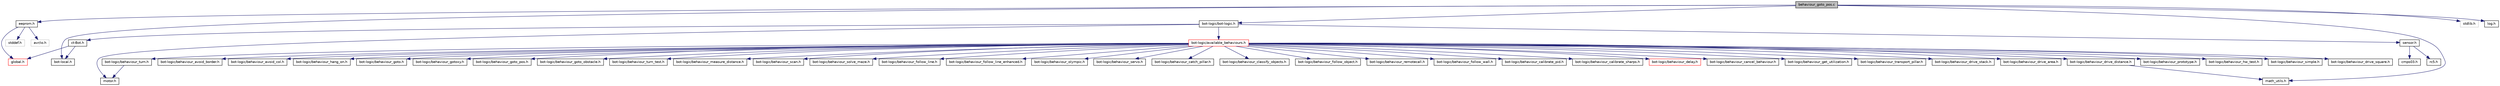 digraph G
{
  edge [fontname="Helvetica",fontsize="10",labelfontname="Helvetica",labelfontsize="10"];
  node [fontname="Helvetica",fontsize="10",shape=record];
  Node1 [label="behaviour_goto_pos.c",height=0.2,width=0.4,color="black", fillcolor="grey75", style="filled" fontcolor="black"];
  Node1 -> Node2 [color="midnightblue",fontsize="10",style="solid",fontname="Helvetica"];
  Node2 [label="bot-logic/bot-logic.h",height=0.2,width=0.4,color="black", fillcolor="white", style="filled",URL="$bot-logic_8h.html",tooltip="High-Level-Routinen fuer die Steuerung des c&#39;t-Bots."];
  Node2 -> Node3 [color="midnightblue",fontsize="10",style="solid",fontname="Helvetica"];
  Node3 [label="ct-Bot.h",height=0.2,width=0.4,color="black", fillcolor="white", style="filled",URL="$ct-Bot_8h.html",tooltip="globale Schalter fuer die einzelnen Bot-Funktionalitaeten"];
  Node3 -> Node4 [color="midnightblue",fontsize="10",style="solid",fontname="Helvetica"];
  Node4 [label="global.h",height=0.2,width=0.4,color="red", fillcolor="white", style="filled",URL="$global_8h.html",tooltip="Allgemeine Definitionen und Datentypen."];
  Node3 -> Node5 [color="midnightblue",fontsize="10",style="solid",fontname="Helvetica"];
  Node5 [label="bot-local.h",height=0.2,width=0.4,color="black", fillcolor="white", style="filled",URL="$bot-local_8h.html",tooltip="Konstanten, die den Bot an reale Umgebungen anpassen."];
  Node2 -> Node6 [color="midnightblue",fontsize="10",style="solid",fontname="Helvetica"];
  Node6 [label="motor.h",height=0.2,width=0.4,color="black", fillcolor="white", style="filled",URL="$motor_8h.html",tooltip="High-Level Routinen fuer die Motorsteuerung des c&#39;t-Bots."];
  Node2 -> Node7 [color="midnightblue",fontsize="10",style="solid",fontname="Helvetica"];
  Node7 [label="sensor.h",height=0.2,width=0.4,color="black", fillcolor="white", style="filled",URL="$sensor_8h.html",tooltip="Architekturunabhaengiger Teil der Sensorsteuerung."];
  Node7 -> Node8 [color="midnightblue",fontsize="10",style="solid",fontname="Helvetica"];
  Node8 [label="rc5.h",height=0.2,width=0.4,color="black", fillcolor="white", style="filled",URL="$rc5_8h.html",tooltip="RC5-Fernbedienung / Basic-Tasten-Handler."];
  Node7 -> Node9 [color="midnightblue",fontsize="10",style="solid",fontname="Helvetica"];
  Node9 [label="cmps03.h",height=0.2,width=0.4,color="black", fillcolor="white", style="filled",URL="$cmps03_8h.html",tooltip="CMPS03-Treiber."];
  Node2 -> Node10 [color="midnightblue",fontsize="10",style="solid",fontname="Helvetica"];
  Node10 [label="bot-logic/available_behaviours.h",height=0.2,width=0.4,color="red", fillcolor="white", style="filled",URL="$available__behaviours_8h.html",tooltip="globale Schalter fuer die einzelnen Verhalten"];
  Node10 -> Node11 [color="midnightblue",fontsize="10",style="solid",fontname="Helvetica"];
  Node11 [label="bot-logic/behaviour_prototype.h",height=0.2,width=0.4,color="black", fillcolor="white", style="filled",URL="$behaviour__prototype_8h.html",tooltip="Rohling fuer eigene Verhalten."];
  Node10 -> Node12 [color="midnightblue",fontsize="10",style="solid",fontname="Helvetica"];
  Node12 [label="bot-logic/behaviour_hw_test.h",height=0.2,width=0.4,color="black", fillcolor="white", style="filled",URL="$behaviour__hw__test_8h.html",tooltip="Testcode fuer die Bot-Hardware (ehemals TEST_AVAILABLE_ANALOG, _DIGITAL, _MOTOR)"];
  Node10 -> Node13 [color="midnightblue",fontsize="10",style="solid",fontname="Helvetica"];
  Node13 [label="bot-logic/behaviour_simple.h",height=0.2,width=0.4,color="black", fillcolor="white", style="filled",URL="$behaviour__simple_8h.html",tooltip="ganz einfache Beispielverhalten Diese Datei sollte der Einstiegspunkt fuer eigene Experimente sein..."];
  Node10 -> Node14 [color="midnightblue",fontsize="10",style="solid",fontname="Helvetica"];
  Node14 [label="bot-logic/behaviour_drive_square.h",height=0.2,width=0.4,color="black", fillcolor="white", style="filled",URL="$behaviour__drive__square_8h.html",tooltip="Bot faehrt im Quadrat."];
  Node10 -> Node15 [color="midnightblue",fontsize="10",style="solid",fontname="Helvetica"];
  Node15 [label="bot-logic/behaviour_avoid_border.h",height=0.2,width=0.4,color="black", fillcolor="white", style="filled",URL="$behaviour__avoid__border_8h.html",tooltip="Vermeide Abgruende."];
  Node10 -> Node16 [color="midnightblue",fontsize="10",style="solid",fontname="Helvetica"];
  Node16 [label="bot-logic/behaviour_avoid_col.h",height=0.2,width=0.4,color="black", fillcolor="white", style="filled",URL="$behaviour__avoid__col_8h.html",tooltip="Vermeide Kollisionen."];
  Node10 -> Node17 [color="midnightblue",fontsize="10",style="solid",fontname="Helvetica"];
  Node17 [label="bot-logic/behaviour_hang_on.h",height=0.2,width=0.4,color="black", fillcolor="white", style="filled",URL="$behaviour__hang__on_8h.html",tooltip="Haengenbleiben Notfallverhalten."];
  Node10 -> Node18 [color="midnightblue",fontsize="10",style="solid",fontname="Helvetica"];
  Node18 [label="bot-logic/behaviour_goto.h",height=0.2,width=0.4,color="black", fillcolor="white", style="filled",URL="$behaviour__goto_8h.html",tooltip="Bot faehrt einen Punkt an."];
  Node10 -> Node19 [color="midnightblue",fontsize="10",style="solid",fontname="Helvetica"];
  Node19 [label="bot-logic/behaviour_gotoxy.h",height=0.2,width=0.4,color="black", fillcolor="white", style="filled",URL="$behaviour__gotoxy_8h.html",tooltip="Bot faehrt eine Position an."];
  Node10 -> Node20 [color="midnightblue",fontsize="10",style="solid",fontname="Helvetica"];
  Node20 [label="bot-logic/behaviour_goto_pos.h",height=0.2,width=0.4,color="black", fillcolor="white", style="filled",URL="$behaviour__goto__pos_8h.html",tooltip="Anfahren einer Position."];
  Node10 -> Node21 [color="midnightblue",fontsize="10",style="solid",fontname="Helvetica"];
  Node21 [label="bot-logic/behaviour_goto_obstacle.h",height=0.2,width=0.4,color="black", fillcolor="white", style="filled",URL="$behaviour__goto__obstacle_8h.html",tooltip="Anfahren eines Hindernisses."];
  Node10 -> Node22 [color="midnightblue",fontsize="10",style="solid",fontname="Helvetica"];
  Node22 [label="bot-logic/behaviour_turn.h",height=0.2,width=0.4,color="black", fillcolor="white", style="filled",URL="$behaviour__turn_8h.html",tooltip="Drehe den Bot."];
  Node22 -> Node6 [color="midnightblue",fontsize="10",style="solid",fontname="Helvetica"];
  Node10 -> Node23 [color="midnightblue",fontsize="10",style="solid",fontname="Helvetica"];
  Node23 [label="bot-logic/behaviour_turn_test.h",height=0.2,width=0.4,color="black", fillcolor="white", style="filled",URL="$behaviour__turn__test_8h.html",tooltip="Fuehrt mehrere Drehungen mit bot_turn() aus und misst die Fehler."];
  Node10 -> Node24 [color="midnightblue",fontsize="10",style="solid",fontname="Helvetica"];
  Node24 [label="bot-logic/behaviour_drive_distance.h",height=0.2,width=0.4,color="black", fillcolor="white", style="filled",URL="$behaviour__drive__distance_8h.html",tooltip="Bot faehrt ein Stueck."];
  Node24 -> Node25 [color="midnightblue",fontsize="10",style="solid",fontname="Helvetica"];
  Node25 [label="math_utils.h",height=0.2,width=0.4,color="black", fillcolor="white", style="filled",URL="$math__utils_8h.html",tooltip="Hilfsfunktionen fuer mathematische Dinge, architekturunabhaengig."];
  Node10 -> Node26 [color="midnightblue",fontsize="10",style="solid",fontname="Helvetica"];
  Node26 [label="bot-logic/behaviour_measure_distance.h",height=0.2,width=0.4,color="black", fillcolor="white", style="filled",URL="$behaviour__measure__distance_8h.html",tooltip="Ermittelt die aktuelle Entfernung eines Hindernisses mit den Distanzsensoren."];
  Node10 -> Node27 [color="midnightblue",fontsize="10",style="solid",fontname="Helvetica"];
  Node27 [label="bot-logic/behaviour_scan.h",height=0.2,width=0.4,color="black", fillcolor="white", style="filled",URL="$behaviour__scan_8h.html",tooltip="Scannt die Umgebung und traegt sie in die Karte ein."];
  Node10 -> Node28 [color="midnightblue",fontsize="10",style="solid",fontname="Helvetica"];
  Node28 [label="bot-logic/behaviour_solve_maze.h",height=0.2,width=0.4,color="black", fillcolor="white", style="filled",URL="$behaviour__solve__maze_8h.html",tooltip="Wandfolger durchs Labyrinth."];
  Node10 -> Node29 [color="midnightblue",fontsize="10",style="solid",fontname="Helvetica"];
  Node29 [label="bot-logic/behaviour_follow_line.h",height=0.2,width=0.4,color="black", fillcolor="white", style="filled",URL="$behaviour__follow__line_8h.html",tooltip="Linienverfolger."];
  Node10 -> Node30 [color="midnightblue",fontsize="10",style="solid",fontname="Helvetica"];
  Node30 [label="bot-logic/behaviour_follow_line_enhanced.h",height=0.2,width=0.4,color="black", fillcolor="white", style="filled",URL="$behaviour__follow__line__enhanced_8h.html",tooltip="erweiterter Linienverfolger, der auch mit Unterbrechungen und Hindernissen klarkommt"];
  Node10 -> Node31 [color="midnightblue",fontsize="10",style="solid",fontname="Helvetica"];
  Node31 [label="bot-logic/behaviour_olympic.h",height=0.2,width=0.4,color="black", fillcolor="white", style="filled",URL="$behaviour__olympic_8h.html",tooltip="Bot sucht Saeulen und faehrt dann Slalom."];
  Node10 -> Node32 [color="midnightblue",fontsize="10",style="solid",fontname="Helvetica"];
  Node32 [label="bot-logic/behaviour_servo.h",height=0.2,width=0.4,color="black", fillcolor="white", style="filled",URL="$behaviour__servo_8h.html",tooltip="kontrolliert die Servos"];
  Node10 -> Node33 [color="midnightblue",fontsize="10",style="solid",fontname="Helvetica"];
  Node33 [label="bot-logic/behaviour_catch_pillar.h",height=0.2,width=0.4,color="black", fillcolor="white", style="filled",URL="$behaviour__catch__pillar_8h.html",tooltip="Sucht nach einer Dose und faengt sie ein."];
  Node10 -> Node34 [color="midnightblue",fontsize="10",style="solid",fontname="Helvetica"];
  Node34 [label="bot-logic/behaviour_classify_objects.h",height=0.2,width=0.4,color="black", fillcolor="white", style="filled",URL="$behaviour__classify__objects_8h.html"];
  Node10 -> Node35 [color="midnightblue",fontsize="10",style="solid",fontname="Helvetica"];
  Node35 [label="bot-logic/behaviour_follow_object.h",height=0.2,width=0.4,color="black", fillcolor="white", style="filled",URL="$behaviour__follow__object_8h.html",tooltip="Verfolgung beweglicher Objekte."];
  Node10 -> Node36 [color="midnightblue",fontsize="10",style="solid",fontname="Helvetica"];
  Node36 [label="bot-logic/behaviour_remotecall.h",height=0.2,width=0.4,color="black", fillcolor="white", style="filled",URL="$behaviour__remotecall_8h.html",tooltip="Ruft auf ein Kommando hin andere Verhalten auf und bestaetigt dann ihre Ausfuehrung."];
  Node10 -> Node37 [color="midnightblue",fontsize="10",style="solid",fontname="Helvetica"];
  Node37 [label="bot-logic/behaviour_follow_wall.h",height=0.2,width=0.4,color="black", fillcolor="white", style="filled",URL="$behaviour__follow__wall_8h.html",tooltip="Wandfolger Explorer."];
  Node10 -> Node38 [color="midnightblue",fontsize="10",style="solid",fontname="Helvetica"];
  Node38 [label="bot-logic/behaviour_calibrate_pid.h",height=0.2,width=0.4,color="black", fillcolor="white", style="filled",URL="$behaviour__calibrate__pid_8h.html",tooltip="Kalibriert die Motorregelung des Bots."];
  Node10 -> Node39 [color="midnightblue",fontsize="10",style="solid",fontname="Helvetica"];
  Node39 [label="bot-logic/behaviour_calibrate_sharps.h",height=0.2,width=0.4,color="black", fillcolor="white", style="filled",URL="$behaviour__calibrate__sharps_8h.html",tooltip="Kalibriert die Distanzsensoren des Bots."];
  Node10 -> Node40 [color="midnightblue",fontsize="10",style="solid",fontname="Helvetica"];
  Node40 [label="bot-logic/behaviour_delay.h",height=0.2,width=0.4,color="red", fillcolor="white", style="filled",URL="$behaviour__delay_8h.html",tooltip="Delay-Routinen als Verhalten."];
  Node10 -> Node41 [color="midnightblue",fontsize="10",style="solid",fontname="Helvetica"];
  Node41 [label="bot-logic/behaviour_cancel_behaviour.h",height=0.2,width=0.4,color="black", fillcolor="white", style="filled",URL="$behaviour__cancel__behaviour_8h.html",tooltip="Deaktiviert ein anderes Verhalten in Abhaengigkeit einer Check-Funktion."];
  Node10 -> Node42 [color="midnightblue",fontsize="10",style="solid",fontname="Helvetica"];
  Node42 [label="bot-logic/behaviour_get_utilization.h",height=0.2,width=0.4,color="black", fillcolor="white", style="filled",URL="$behaviour__get__utilization_8h.html",tooltip="Misst die CPU-Auslastung eines anderen Verhaltens."];
  Node10 -> Node43 [color="midnightblue",fontsize="10",style="solid",fontname="Helvetica"];
  Node43 [label="bot-logic/behaviour_transport_pillar.h",height=0.2,width=0.4,color="black", fillcolor="white", style="filled",URL="$behaviour__transport__pillar_8h.html",tooltip="Bot startet von einem Farb-Startpad und entdeckt die Welt, bis er auf ein anderes Farbpad stoesst..."];
  Node10 -> Node44 [color="midnightblue",fontsize="10",style="solid",fontname="Helvetica"];
  Node44 [label="bot-logic/behaviour_drive_stack.h",height=0.2,width=0.4,color="black", fillcolor="white", style="filled",URL="$behaviour__drive__stack_8h.html",tooltip="Anfahren aller auf dem Stack befindlichen Punkte."];
  Node10 -> Node45 [color="midnightblue",fontsize="10",style="solid",fontname="Helvetica"];
  Node45 [label="bot-logic/behaviour_drive_area.h",height=0.2,width=0.4,color="black", fillcolor="white", style="filled",URL="$behaviour__drive__area_8h.html",tooltip="Flaechendeckendes Fahren als Verhalten (Staubsauger)"];
  Node1 -> Node46 [color="midnightblue",fontsize="10",style="solid",fontname="Helvetica"];
  Node46 [label="eeprom.h",height=0.2,width=0.4,color="black", fillcolor="white", style="filled",URL="$eeprom_8h.html",tooltip="EEPROM-Zugriff."];
  Node46 -> Node47 [color="midnightblue",fontsize="10",style="solid",fontname="Helvetica"];
  Node47 [label="stddef.h",height=0.2,width=0.4,color="grey75", fillcolor="white", style="filled"];
  Node46 -> Node4 [color="midnightblue",fontsize="10",style="solid",fontname="Helvetica"];
  Node46 -> Node48 [color="midnightblue",fontsize="10",style="solid",fontname="Helvetica"];
  Node48 [label="avr/io.h",height=0.2,width=0.4,color="grey75", fillcolor="white", style="filled"];
  Node1 -> Node49 [color="midnightblue",fontsize="10",style="solid",fontname="Helvetica"];
  Node49 [label="stdlib.h",height=0.2,width=0.4,color="grey75", fillcolor="white", style="filled"];
  Node1 -> Node25 [color="midnightblue",fontsize="10",style="solid",fontname="Helvetica"];
  Node1 -> Node5 [color="midnightblue",fontsize="10",style="solid",fontname="Helvetica"];
  Node1 -> Node50 [color="midnightblue",fontsize="10",style="solid",fontname="Helvetica"];
  Node50 [label="log.h",height=0.2,width=0.4,color="black", fillcolor="white", style="filled",URL="$log_8h.html",tooltip="Routinen zum Loggen von Informationen."];
}
